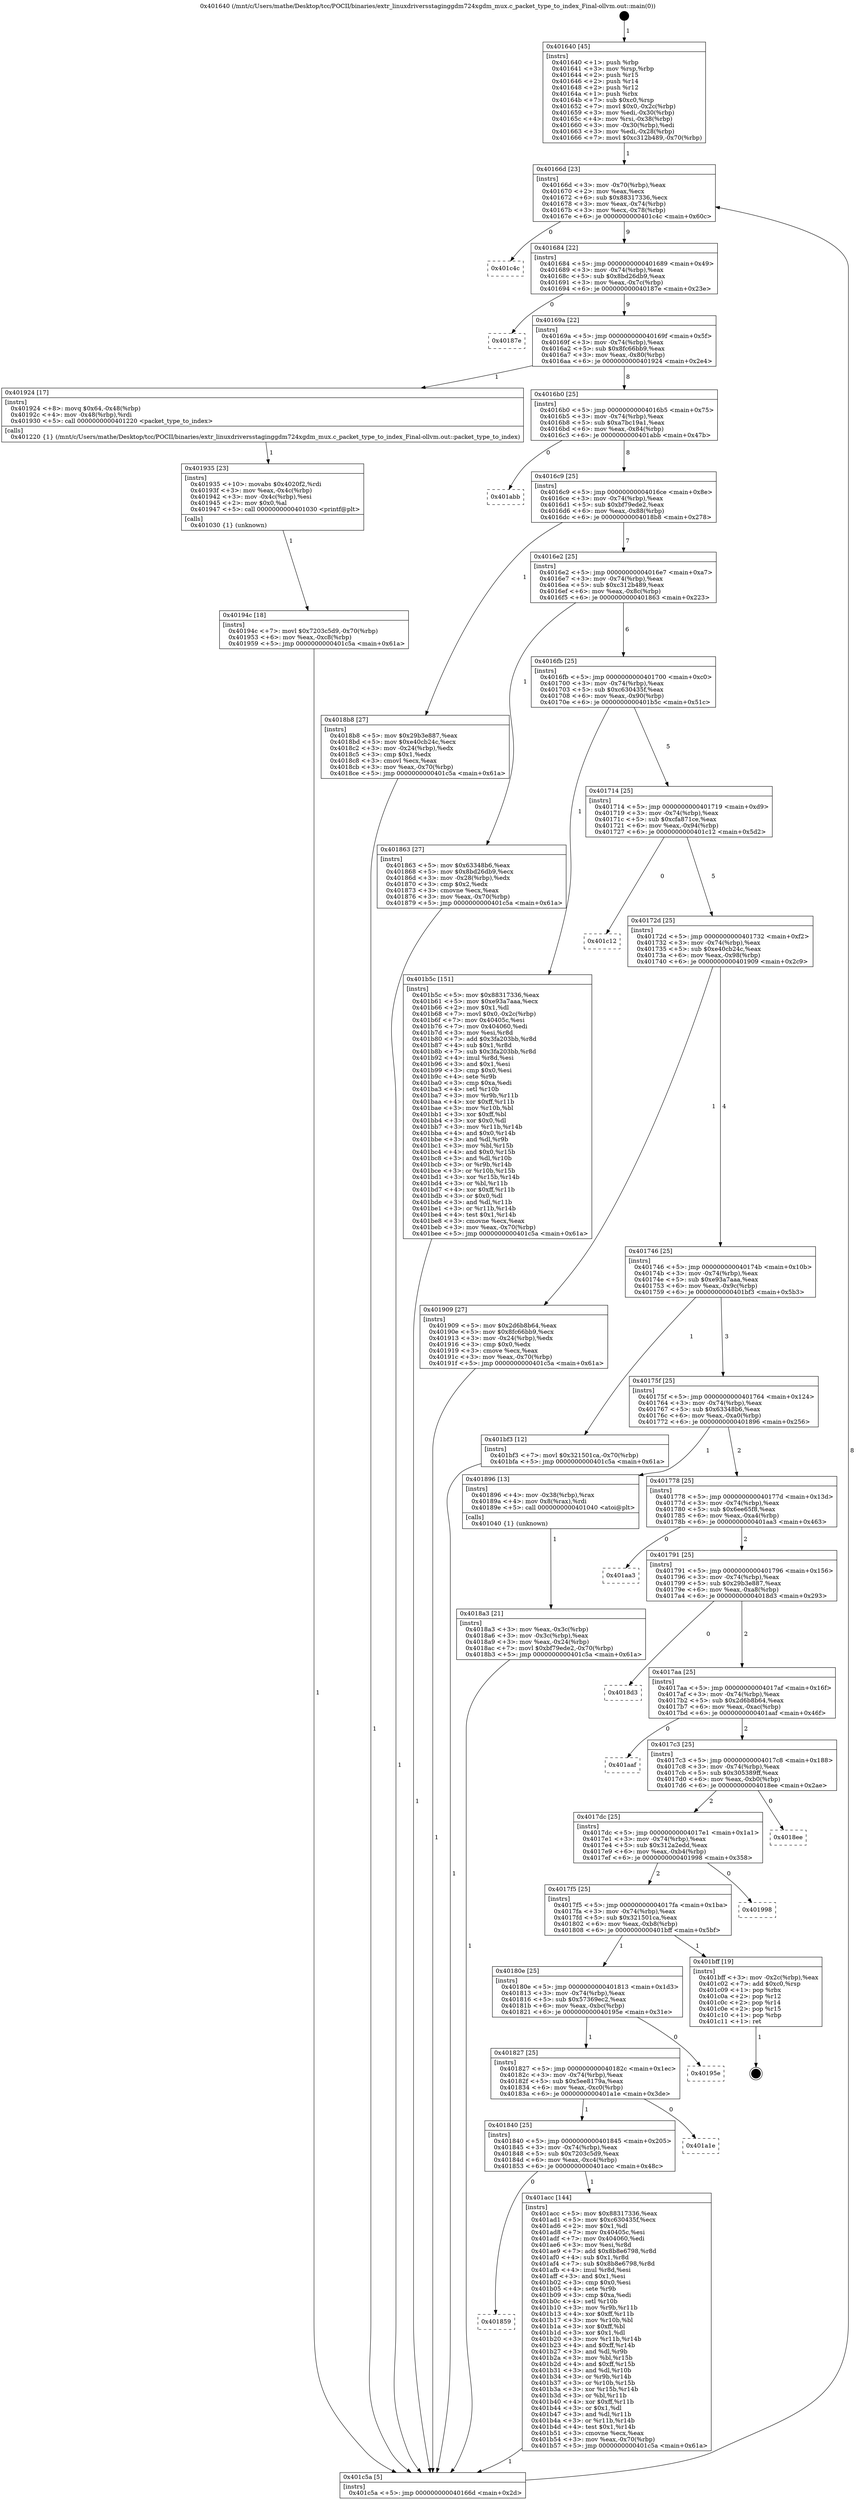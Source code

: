 digraph "0x401640" {
  label = "0x401640 (/mnt/c/Users/mathe/Desktop/tcc/POCII/binaries/extr_linuxdriversstaginggdm724xgdm_mux.c_packet_type_to_index_Final-ollvm.out::main(0))"
  labelloc = "t"
  node[shape=record]

  Entry [label="",width=0.3,height=0.3,shape=circle,fillcolor=black,style=filled]
  "0x40166d" [label="{
     0x40166d [23]\l
     | [instrs]\l
     &nbsp;&nbsp;0x40166d \<+3\>: mov -0x70(%rbp),%eax\l
     &nbsp;&nbsp;0x401670 \<+2\>: mov %eax,%ecx\l
     &nbsp;&nbsp;0x401672 \<+6\>: sub $0x88317336,%ecx\l
     &nbsp;&nbsp;0x401678 \<+3\>: mov %eax,-0x74(%rbp)\l
     &nbsp;&nbsp;0x40167b \<+3\>: mov %ecx,-0x78(%rbp)\l
     &nbsp;&nbsp;0x40167e \<+6\>: je 0000000000401c4c \<main+0x60c\>\l
  }"]
  "0x401c4c" [label="{
     0x401c4c\l
  }", style=dashed]
  "0x401684" [label="{
     0x401684 [22]\l
     | [instrs]\l
     &nbsp;&nbsp;0x401684 \<+5\>: jmp 0000000000401689 \<main+0x49\>\l
     &nbsp;&nbsp;0x401689 \<+3\>: mov -0x74(%rbp),%eax\l
     &nbsp;&nbsp;0x40168c \<+5\>: sub $0x8bd26db9,%eax\l
     &nbsp;&nbsp;0x401691 \<+3\>: mov %eax,-0x7c(%rbp)\l
     &nbsp;&nbsp;0x401694 \<+6\>: je 000000000040187e \<main+0x23e\>\l
  }"]
  Exit [label="",width=0.3,height=0.3,shape=circle,fillcolor=black,style=filled,peripheries=2]
  "0x40187e" [label="{
     0x40187e\l
  }", style=dashed]
  "0x40169a" [label="{
     0x40169a [22]\l
     | [instrs]\l
     &nbsp;&nbsp;0x40169a \<+5\>: jmp 000000000040169f \<main+0x5f\>\l
     &nbsp;&nbsp;0x40169f \<+3\>: mov -0x74(%rbp),%eax\l
     &nbsp;&nbsp;0x4016a2 \<+5\>: sub $0x8fc66bb9,%eax\l
     &nbsp;&nbsp;0x4016a7 \<+3\>: mov %eax,-0x80(%rbp)\l
     &nbsp;&nbsp;0x4016aa \<+6\>: je 0000000000401924 \<main+0x2e4\>\l
  }"]
  "0x401859" [label="{
     0x401859\l
  }", style=dashed]
  "0x401924" [label="{
     0x401924 [17]\l
     | [instrs]\l
     &nbsp;&nbsp;0x401924 \<+8\>: movq $0x64,-0x48(%rbp)\l
     &nbsp;&nbsp;0x40192c \<+4\>: mov -0x48(%rbp),%rdi\l
     &nbsp;&nbsp;0x401930 \<+5\>: call 0000000000401220 \<packet_type_to_index\>\l
     | [calls]\l
     &nbsp;&nbsp;0x401220 \{1\} (/mnt/c/Users/mathe/Desktop/tcc/POCII/binaries/extr_linuxdriversstaginggdm724xgdm_mux.c_packet_type_to_index_Final-ollvm.out::packet_type_to_index)\l
  }"]
  "0x4016b0" [label="{
     0x4016b0 [25]\l
     | [instrs]\l
     &nbsp;&nbsp;0x4016b0 \<+5\>: jmp 00000000004016b5 \<main+0x75\>\l
     &nbsp;&nbsp;0x4016b5 \<+3\>: mov -0x74(%rbp),%eax\l
     &nbsp;&nbsp;0x4016b8 \<+5\>: sub $0xa7bc19a1,%eax\l
     &nbsp;&nbsp;0x4016bd \<+6\>: mov %eax,-0x84(%rbp)\l
     &nbsp;&nbsp;0x4016c3 \<+6\>: je 0000000000401abb \<main+0x47b\>\l
  }"]
  "0x401acc" [label="{
     0x401acc [144]\l
     | [instrs]\l
     &nbsp;&nbsp;0x401acc \<+5\>: mov $0x88317336,%eax\l
     &nbsp;&nbsp;0x401ad1 \<+5\>: mov $0xc630435f,%ecx\l
     &nbsp;&nbsp;0x401ad6 \<+2\>: mov $0x1,%dl\l
     &nbsp;&nbsp;0x401ad8 \<+7\>: mov 0x40405c,%esi\l
     &nbsp;&nbsp;0x401adf \<+7\>: mov 0x404060,%edi\l
     &nbsp;&nbsp;0x401ae6 \<+3\>: mov %esi,%r8d\l
     &nbsp;&nbsp;0x401ae9 \<+7\>: add $0x8b8e6798,%r8d\l
     &nbsp;&nbsp;0x401af0 \<+4\>: sub $0x1,%r8d\l
     &nbsp;&nbsp;0x401af4 \<+7\>: sub $0x8b8e6798,%r8d\l
     &nbsp;&nbsp;0x401afb \<+4\>: imul %r8d,%esi\l
     &nbsp;&nbsp;0x401aff \<+3\>: and $0x1,%esi\l
     &nbsp;&nbsp;0x401b02 \<+3\>: cmp $0x0,%esi\l
     &nbsp;&nbsp;0x401b05 \<+4\>: sete %r9b\l
     &nbsp;&nbsp;0x401b09 \<+3\>: cmp $0xa,%edi\l
     &nbsp;&nbsp;0x401b0c \<+4\>: setl %r10b\l
     &nbsp;&nbsp;0x401b10 \<+3\>: mov %r9b,%r11b\l
     &nbsp;&nbsp;0x401b13 \<+4\>: xor $0xff,%r11b\l
     &nbsp;&nbsp;0x401b17 \<+3\>: mov %r10b,%bl\l
     &nbsp;&nbsp;0x401b1a \<+3\>: xor $0xff,%bl\l
     &nbsp;&nbsp;0x401b1d \<+3\>: xor $0x1,%dl\l
     &nbsp;&nbsp;0x401b20 \<+3\>: mov %r11b,%r14b\l
     &nbsp;&nbsp;0x401b23 \<+4\>: and $0xff,%r14b\l
     &nbsp;&nbsp;0x401b27 \<+3\>: and %dl,%r9b\l
     &nbsp;&nbsp;0x401b2a \<+3\>: mov %bl,%r15b\l
     &nbsp;&nbsp;0x401b2d \<+4\>: and $0xff,%r15b\l
     &nbsp;&nbsp;0x401b31 \<+3\>: and %dl,%r10b\l
     &nbsp;&nbsp;0x401b34 \<+3\>: or %r9b,%r14b\l
     &nbsp;&nbsp;0x401b37 \<+3\>: or %r10b,%r15b\l
     &nbsp;&nbsp;0x401b3a \<+3\>: xor %r15b,%r14b\l
     &nbsp;&nbsp;0x401b3d \<+3\>: or %bl,%r11b\l
     &nbsp;&nbsp;0x401b40 \<+4\>: xor $0xff,%r11b\l
     &nbsp;&nbsp;0x401b44 \<+3\>: or $0x1,%dl\l
     &nbsp;&nbsp;0x401b47 \<+3\>: and %dl,%r11b\l
     &nbsp;&nbsp;0x401b4a \<+3\>: or %r11b,%r14b\l
     &nbsp;&nbsp;0x401b4d \<+4\>: test $0x1,%r14b\l
     &nbsp;&nbsp;0x401b51 \<+3\>: cmovne %ecx,%eax\l
     &nbsp;&nbsp;0x401b54 \<+3\>: mov %eax,-0x70(%rbp)\l
     &nbsp;&nbsp;0x401b57 \<+5\>: jmp 0000000000401c5a \<main+0x61a\>\l
  }"]
  "0x401abb" [label="{
     0x401abb\l
  }", style=dashed]
  "0x4016c9" [label="{
     0x4016c9 [25]\l
     | [instrs]\l
     &nbsp;&nbsp;0x4016c9 \<+5\>: jmp 00000000004016ce \<main+0x8e\>\l
     &nbsp;&nbsp;0x4016ce \<+3\>: mov -0x74(%rbp),%eax\l
     &nbsp;&nbsp;0x4016d1 \<+5\>: sub $0xbf79ede2,%eax\l
     &nbsp;&nbsp;0x4016d6 \<+6\>: mov %eax,-0x88(%rbp)\l
     &nbsp;&nbsp;0x4016dc \<+6\>: je 00000000004018b8 \<main+0x278\>\l
  }"]
  "0x401840" [label="{
     0x401840 [25]\l
     | [instrs]\l
     &nbsp;&nbsp;0x401840 \<+5\>: jmp 0000000000401845 \<main+0x205\>\l
     &nbsp;&nbsp;0x401845 \<+3\>: mov -0x74(%rbp),%eax\l
     &nbsp;&nbsp;0x401848 \<+5\>: sub $0x7203c5d9,%eax\l
     &nbsp;&nbsp;0x40184d \<+6\>: mov %eax,-0xc4(%rbp)\l
     &nbsp;&nbsp;0x401853 \<+6\>: je 0000000000401acc \<main+0x48c\>\l
  }"]
  "0x4018b8" [label="{
     0x4018b8 [27]\l
     | [instrs]\l
     &nbsp;&nbsp;0x4018b8 \<+5\>: mov $0x29b3e887,%eax\l
     &nbsp;&nbsp;0x4018bd \<+5\>: mov $0xe40cb24c,%ecx\l
     &nbsp;&nbsp;0x4018c2 \<+3\>: mov -0x24(%rbp),%edx\l
     &nbsp;&nbsp;0x4018c5 \<+3\>: cmp $0x1,%edx\l
     &nbsp;&nbsp;0x4018c8 \<+3\>: cmovl %ecx,%eax\l
     &nbsp;&nbsp;0x4018cb \<+3\>: mov %eax,-0x70(%rbp)\l
     &nbsp;&nbsp;0x4018ce \<+5\>: jmp 0000000000401c5a \<main+0x61a\>\l
  }"]
  "0x4016e2" [label="{
     0x4016e2 [25]\l
     | [instrs]\l
     &nbsp;&nbsp;0x4016e2 \<+5\>: jmp 00000000004016e7 \<main+0xa7\>\l
     &nbsp;&nbsp;0x4016e7 \<+3\>: mov -0x74(%rbp),%eax\l
     &nbsp;&nbsp;0x4016ea \<+5\>: sub $0xc312b489,%eax\l
     &nbsp;&nbsp;0x4016ef \<+6\>: mov %eax,-0x8c(%rbp)\l
     &nbsp;&nbsp;0x4016f5 \<+6\>: je 0000000000401863 \<main+0x223\>\l
  }"]
  "0x401a1e" [label="{
     0x401a1e\l
  }", style=dashed]
  "0x401863" [label="{
     0x401863 [27]\l
     | [instrs]\l
     &nbsp;&nbsp;0x401863 \<+5\>: mov $0x63348b6,%eax\l
     &nbsp;&nbsp;0x401868 \<+5\>: mov $0x8bd26db9,%ecx\l
     &nbsp;&nbsp;0x40186d \<+3\>: mov -0x28(%rbp),%edx\l
     &nbsp;&nbsp;0x401870 \<+3\>: cmp $0x2,%edx\l
     &nbsp;&nbsp;0x401873 \<+3\>: cmovne %ecx,%eax\l
     &nbsp;&nbsp;0x401876 \<+3\>: mov %eax,-0x70(%rbp)\l
     &nbsp;&nbsp;0x401879 \<+5\>: jmp 0000000000401c5a \<main+0x61a\>\l
  }"]
  "0x4016fb" [label="{
     0x4016fb [25]\l
     | [instrs]\l
     &nbsp;&nbsp;0x4016fb \<+5\>: jmp 0000000000401700 \<main+0xc0\>\l
     &nbsp;&nbsp;0x401700 \<+3\>: mov -0x74(%rbp),%eax\l
     &nbsp;&nbsp;0x401703 \<+5\>: sub $0xc630435f,%eax\l
     &nbsp;&nbsp;0x401708 \<+6\>: mov %eax,-0x90(%rbp)\l
     &nbsp;&nbsp;0x40170e \<+6\>: je 0000000000401b5c \<main+0x51c\>\l
  }"]
  "0x401c5a" [label="{
     0x401c5a [5]\l
     | [instrs]\l
     &nbsp;&nbsp;0x401c5a \<+5\>: jmp 000000000040166d \<main+0x2d\>\l
  }"]
  "0x401640" [label="{
     0x401640 [45]\l
     | [instrs]\l
     &nbsp;&nbsp;0x401640 \<+1\>: push %rbp\l
     &nbsp;&nbsp;0x401641 \<+3\>: mov %rsp,%rbp\l
     &nbsp;&nbsp;0x401644 \<+2\>: push %r15\l
     &nbsp;&nbsp;0x401646 \<+2\>: push %r14\l
     &nbsp;&nbsp;0x401648 \<+2\>: push %r12\l
     &nbsp;&nbsp;0x40164a \<+1\>: push %rbx\l
     &nbsp;&nbsp;0x40164b \<+7\>: sub $0xc0,%rsp\l
     &nbsp;&nbsp;0x401652 \<+7\>: movl $0x0,-0x2c(%rbp)\l
     &nbsp;&nbsp;0x401659 \<+3\>: mov %edi,-0x30(%rbp)\l
     &nbsp;&nbsp;0x40165c \<+4\>: mov %rsi,-0x38(%rbp)\l
     &nbsp;&nbsp;0x401660 \<+3\>: mov -0x30(%rbp),%edi\l
     &nbsp;&nbsp;0x401663 \<+3\>: mov %edi,-0x28(%rbp)\l
     &nbsp;&nbsp;0x401666 \<+7\>: movl $0xc312b489,-0x70(%rbp)\l
  }"]
  "0x401827" [label="{
     0x401827 [25]\l
     | [instrs]\l
     &nbsp;&nbsp;0x401827 \<+5\>: jmp 000000000040182c \<main+0x1ec\>\l
     &nbsp;&nbsp;0x40182c \<+3\>: mov -0x74(%rbp),%eax\l
     &nbsp;&nbsp;0x40182f \<+5\>: sub $0x5ee8179a,%eax\l
     &nbsp;&nbsp;0x401834 \<+6\>: mov %eax,-0xc0(%rbp)\l
     &nbsp;&nbsp;0x40183a \<+6\>: je 0000000000401a1e \<main+0x3de\>\l
  }"]
  "0x401b5c" [label="{
     0x401b5c [151]\l
     | [instrs]\l
     &nbsp;&nbsp;0x401b5c \<+5\>: mov $0x88317336,%eax\l
     &nbsp;&nbsp;0x401b61 \<+5\>: mov $0xe93a7aaa,%ecx\l
     &nbsp;&nbsp;0x401b66 \<+2\>: mov $0x1,%dl\l
     &nbsp;&nbsp;0x401b68 \<+7\>: movl $0x0,-0x2c(%rbp)\l
     &nbsp;&nbsp;0x401b6f \<+7\>: mov 0x40405c,%esi\l
     &nbsp;&nbsp;0x401b76 \<+7\>: mov 0x404060,%edi\l
     &nbsp;&nbsp;0x401b7d \<+3\>: mov %esi,%r8d\l
     &nbsp;&nbsp;0x401b80 \<+7\>: add $0x3fa203bb,%r8d\l
     &nbsp;&nbsp;0x401b87 \<+4\>: sub $0x1,%r8d\l
     &nbsp;&nbsp;0x401b8b \<+7\>: sub $0x3fa203bb,%r8d\l
     &nbsp;&nbsp;0x401b92 \<+4\>: imul %r8d,%esi\l
     &nbsp;&nbsp;0x401b96 \<+3\>: and $0x1,%esi\l
     &nbsp;&nbsp;0x401b99 \<+3\>: cmp $0x0,%esi\l
     &nbsp;&nbsp;0x401b9c \<+4\>: sete %r9b\l
     &nbsp;&nbsp;0x401ba0 \<+3\>: cmp $0xa,%edi\l
     &nbsp;&nbsp;0x401ba3 \<+4\>: setl %r10b\l
     &nbsp;&nbsp;0x401ba7 \<+3\>: mov %r9b,%r11b\l
     &nbsp;&nbsp;0x401baa \<+4\>: xor $0xff,%r11b\l
     &nbsp;&nbsp;0x401bae \<+3\>: mov %r10b,%bl\l
     &nbsp;&nbsp;0x401bb1 \<+3\>: xor $0xff,%bl\l
     &nbsp;&nbsp;0x401bb4 \<+3\>: xor $0x0,%dl\l
     &nbsp;&nbsp;0x401bb7 \<+3\>: mov %r11b,%r14b\l
     &nbsp;&nbsp;0x401bba \<+4\>: and $0x0,%r14b\l
     &nbsp;&nbsp;0x401bbe \<+3\>: and %dl,%r9b\l
     &nbsp;&nbsp;0x401bc1 \<+3\>: mov %bl,%r15b\l
     &nbsp;&nbsp;0x401bc4 \<+4\>: and $0x0,%r15b\l
     &nbsp;&nbsp;0x401bc8 \<+3\>: and %dl,%r10b\l
     &nbsp;&nbsp;0x401bcb \<+3\>: or %r9b,%r14b\l
     &nbsp;&nbsp;0x401bce \<+3\>: or %r10b,%r15b\l
     &nbsp;&nbsp;0x401bd1 \<+3\>: xor %r15b,%r14b\l
     &nbsp;&nbsp;0x401bd4 \<+3\>: or %bl,%r11b\l
     &nbsp;&nbsp;0x401bd7 \<+4\>: xor $0xff,%r11b\l
     &nbsp;&nbsp;0x401bdb \<+3\>: or $0x0,%dl\l
     &nbsp;&nbsp;0x401bde \<+3\>: and %dl,%r11b\l
     &nbsp;&nbsp;0x401be1 \<+3\>: or %r11b,%r14b\l
     &nbsp;&nbsp;0x401be4 \<+4\>: test $0x1,%r14b\l
     &nbsp;&nbsp;0x401be8 \<+3\>: cmovne %ecx,%eax\l
     &nbsp;&nbsp;0x401beb \<+3\>: mov %eax,-0x70(%rbp)\l
     &nbsp;&nbsp;0x401bee \<+5\>: jmp 0000000000401c5a \<main+0x61a\>\l
  }"]
  "0x401714" [label="{
     0x401714 [25]\l
     | [instrs]\l
     &nbsp;&nbsp;0x401714 \<+5\>: jmp 0000000000401719 \<main+0xd9\>\l
     &nbsp;&nbsp;0x401719 \<+3\>: mov -0x74(%rbp),%eax\l
     &nbsp;&nbsp;0x40171c \<+5\>: sub $0xcfa871ce,%eax\l
     &nbsp;&nbsp;0x401721 \<+6\>: mov %eax,-0x94(%rbp)\l
     &nbsp;&nbsp;0x401727 \<+6\>: je 0000000000401c12 \<main+0x5d2\>\l
  }"]
  "0x40195e" [label="{
     0x40195e\l
  }", style=dashed]
  "0x401c12" [label="{
     0x401c12\l
  }", style=dashed]
  "0x40172d" [label="{
     0x40172d [25]\l
     | [instrs]\l
     &nbsp;&nbsp;0x40172d \<+5\>: jmp 0000000000401732 \<main+0xf2\>\l
     &nbsp;&nbsp;0x401732 \<+3\>: mov -0x74(%rbp),%eax\l
     &nbsp;&nbsp;0x401735 \<+5\>: sub $0xe40cb24c,%eax\l
     &nbsp;&nbsp;0x40173a \<+6\>: mov %eax,-0x98(%rbp)\l
     &nbsp;&nbsp;0x401740 \<+6\>: je 0000000000401909 \<main+0x2c9\>\l
  }"]
  "0x40180e" [label="{
     0x40180e [25]\l
     | [instrs]\l
     &nbsp;&nbsp;0x40180e \<+5\>: jmp 0000000000401813 \<main+0x1d3\>\l
     &nbsp;&nbsp;0x401813 \<+3\>: mov -0x74(%rbp),%eax\l
     &nbsp;&nbsp;0x401816 \<+5\>: sub $0x57369ec2,%eax\l
     &nbsp;&nbsp;0x40181b \<+6\>: mov %eax,-0xbc(%rbp)\l
     &nbsp;&nbsp;0x401821 \<+6\>: je 000000000040195e \<main+0x31e\>\l
  }"]
  "0x401909" [label="{
     0x401909 [27]\l
     | [instrs]\l
     &nbsp;&nbsp;0x401909 \<+5\>: mov $0x2d6b8b64,%eax\l
     &nbsp;&nbsp;0x40190e \<+5\>: mov $0x8fc66bb9,%ecx\l
     &nbsp;&nbsp;0x401913 \<+3\>: mov -0x24(%rbp),%edx\l
     &nbsp;&nbsp;0x401916 \<+3\>: cmp $0x0,%edx\l
     &nbsp;&nbsp;0x401919 \<+3\>: cmove %ecx,%eax\l
     &nbsp;&nbsp;0x40191c \<+3\>: mov %eax,-0x70(%rbp)\l
     &nbsp;&nbsp;0x40191f \<+5\>: jmp 0000000000401c5a \<main+0x61a\>\l
  }"]
  "0x401746" [label="{
     0x401746 [25]\l
     | [instrs]\l
     &nbsp;&nbsp;0x401746 \<+5\>: jmp 000000000040174b \<main+0x10b\>\l
     &nbsp;&nbsp;0x40174b \<+3\>: mov -0x74(%rbp),%eax\l
     &nbsp;&nbsp;0x40174e \<+5\>: sub $0xe93a7aaa,%eax\l
     &nbsp;&nbsp;0x401753 \<+6\>: mov %eax,-0x9c(%rbp)\l
     &nbsp;&nbsp;0x401759 \<+6\>: je 0000000000401bf3 \<main+0x5b3\>\l
  }"]
  "0x401bff" [label="{
     0x401bff [19]\l
     | [instrs]\l
     &nbsp;&nbsp;0x401bff \<+3\>: mov -0x2c(%rbp),%eax\l
     &nbsp;&nbsp;0x401c02 \<+7\>: add $0xc0,%rsp\l
     &nbsp;&nbsp;0x401c09 \<+1\>: pop %rbx\l
     &nbsp;&nbsp;0x401c0a \<+2\>: pop %r12\l
     &nbsp;&nbsp;0x401c0c \<+2\>: pop %r14\l
     &nbsp;&nbsp;0x401c0e \<+2\>: pop %r15\l
     &nbsp;&nbsp;0x401c10 \<+1\>: pop %rbp\l
     &nbsp;&nbsp;0x401c11 \<+1\>: ret\l
  }"]
  "0x401bf3" [label="{
     0x401bf3 [12]\l
     | [instrs]\l
     &nbsp;&nbsp;0x401bf3 \<+7\>: movl $0x321501ca,-0x70(%rbp)\l
     &nbsp;&nbsp;0x401bfa \<+5\>: jmp 0000000000401c5a \<main+0x61a\>\l
  }"]
  "0x40175f" [label="{
     0x40175f [25]\l
     | [instrs]\l
     &nbsp;&nbsp;0x40175f \<+5\>: jmp 0000000000401764 \<main+0x124\>\l
     &nbsp;&nbsp;0x401764 \<+3\>: mov -0x74(%rbp),%eax\l
     &nbsp;&nbsp;0x401767 \<+5\>: sub $0x63348b6,%eax\l
     &nbsp;&nbsp;0x40176c \<+6\>: mov %eax,-0xa0(%rbp)\l
     &nbsp;&nbsp;0x401772 \<+6\>: je 0000000000401896 \<main+0x256\>\l
  }"]
  "0x4017f5" [label="{
     0x4017f5 [25]\l
     | [instrs]\l
     &nbsp;&nbsp;0x4017f5 \<+5\>: jmp 00000000004017fa \<main+0x1ba\>\l
     &nbsp;&nbsp;0x4017fa \<+3\>: mov -0x74(%rbp),%eax\l
     &nbsp;&nbsp;0x4017fd \<+5\>: sub $0x321501ca,%eax\l
     &nbsp;&nbsp;0x401802 \<+6\>: mov %eax,-0xb8(%rbp)\l
     &nbsp;&nbsp;0x401808 \<+6\>: je 0000000000401bff \<main+0x5bf\>\l
  }"]
  "0x401896" [label="{
     0x401896 [13]\l
     | [instrs]\l
     &nbsp;&nbsp;0x401896 \<+4\>: mov -0x38(%rbp),%rax\l
     &nbsp;&nbsp;0x40189a \<+4\>: mov 0x8(%rax),%rdi\l
     &nbsp;&nbsp;0x40189e \<+5\>: call 0000000000401040 \<atoi@plt\>\l
     | [calls]\l
     &nbsp;&nbsp;0x401040 \{1\} (unknown)\l
  }"]
  "0x401778" [label="{
     0x401778 [25]\l
     | [instrs]\l
     &nbsp;&nbsp;0x401778 \<+5\>: jmp 000000000040177d \<main+0x13d\>\l
     &nbsp;&nbsp;0x40177d \<+3\>: mov -0x74(%rbp),%eax\l
     &nbsp;&nbsp;0x401780 \<+5\>: sub $0x6ee65f8,%eax\l
     &nbsp;&nbsp;0x401785 \<+6\>: mov %eax,-0xa4(%rbp)\l
     &nbsp;&nbsp;0x40178b \<+6\>: je 0000000000401aa3 \<main+0x463\>\l
  }"]
  "0x4018a3" [label="{
     0x4018a3 [21]\l
     | [instrs]\l
     &nbsp;&nbsp;0x4018a3 \<+3\>: mov %eax,-0x3c(%rbp)\l
     &nbsp;&nbsp;0x4018a6 \<+3\>: mov -0x3c(%rbp),%eax\l
     &nbsp;&nbsp;0x4018a9 \<+3\>: mov %eax,-0x24(%rbp)\l
     &nbsp;&nbsp;0x4018ac \<+7\>: movl $0xbf79ede2,-0x70(%rbp)\l
     &nbsp;&nbsp;0x4018b3 \<+5\>: jmp 0000000000401c5a \<main+0x61a\>\l
  }"]
  "0x401935" [label="{
     0x401935 [23]\l
     | [instrs]\l
     &nbsp;&nbsp;0x401935 \<+10\>: movabs $0x4020f2,%rdi\l
     &nbsp;&nbsp;0x40193f \<+3\>: mov %eax,-0x4c(%rbp)\l
     &nbsp;&nbsp;0x401942 \<+3\>: mov -0x4c(%rbp),%esi\l
     &nbsp;&nbsp;0x401945 \<+2\>: mov $0x0,%al\l
     &nbsp;&nbsp;0x401947 \<+5\>: call 0000000000401030 \<printf@plt\>\l
     | [calls]\l
     &nbsp;&nbsp;0x401030 \{1\} (unknown)\l
  }"]
  "0x40194c" [label="{
     0x40194c [18]\l
     | [instrs]\l
     &nbsp;&nbsp;0x40194c \<+7\>: movl $0x7203c5d9,-0x70(%rbp)\l
     &nbsp;&nbsp;0x401953 \<+6\>: mov %eax,-0xc8(%rbp)\l
     &nbsp;&nbsp;0x401959 \<+5\>: jmp 0000000000401c5a \<main+0x61a\>\l
  }"]
  "0x401998" [label="{
     0x401998\l
  }", style=dashed]
  "0x401aa3" [label="{
     0x401aa3\l
  }", style=dashed]
  "0x401791" [label="{
     0x401791 [25]\l
     | [instrs]\l
     &nbsp;&nbsp;0x401791 \<+5\>: jmp 0000000000401796 \<main+0x156\>\l
     &nbsp;&nbsp;0x401796 \<+3\>: mov -0x74(%rbp),%eax\l
     &nbsp;&nbsp;0x401799 \<+5\>: sub $0x29b3e887,%eax\l
     &nbsp;&nbsp;0x40179e \<+6\>: mov %eax,-0xa8(%rbp)\l
     &nbsp;&nbsp;0x4017a4 \<+6\>: je 00000000004018d3 \<main+0x293\>\l
  }"]
  "0x4017dc" [label="{
     0x4017dc [25]\l
     | [instrs]\l
     &nbsp;&nbsp;0x4017dc \<+5\>: jmp 00000000004017e1 \<main+0x1a1\>\l
     &nbsp;&nbsp;0x4017e1 \<+3\>: mov -0x74(%rbp),%eax\l
     &nbsp;&nbsp;0x4017e4 \<+5\>: sub $0x312a2edd,%eax\l
     &nbsp;&nbsp;0x4017e9 \<+6\>: mov %eax,-0xb4(%rbp)\l
     &nbsp;&nbsp;0x4017ef \<+6\>: je 0000000000401998 \<main+0x358\>\l
  }"]
  "0x4018d3" [label="{
     0x4018d3\l
  }", style=dashed]
  "0x4017aa" [label="{
     0x4017aa [25]\l
     | [instrs]\l
     &nbsp;&nbsp;0x4017aa \<+5\>: jmp 00000000004017af \<main+0x16f\>\l
     &nbsp;&nbsp;0x4017af \<+3\>: mov -0x74(%rbp),%eax\l
     &nbsp;&nbsp;0x4017b2 \<+5\>: sub $0x2d6b8b64,%eax\l
     &nbsp;&nbsp;0x4017b7 \<+6\>: mov %eax,-0xac(%rbp)\l
     &nbsp;&nbsp;0x4017bd \<+6\>: je 0000000000401aaf \<main+0x46f\>\l
  }"]
  "0x4018ee" [label="{
     0x4018ee\l
  }", style=dashed]
  "0x401aaf" [label="{
     0x401aaf\l
  }", style=dashed]
  "0x4017c3" [label="{
     0x4017c3 [25]\l
     | [instrs]\l
     &nbsp;&nbsp;0x4017c3 \<+5\>: jmp 00000000004017c8 \<main+0x188\>\l
     &nbsp;&nbsp;0x4017c8 \<+3\>: mov -0x74(%rbp),%eax\l
     &nbsp;&nbsp;0x4017cb \<+5\>: sub $0x305389ff,%eax\l
     &nbsp;&nbsp;0x4017d0 \<+6\>: mov %eax,-0xb0(%rbp)\l
     &nbsp;&nbsp;0x4017d6 \<+6\>: je 00000000004018ee \<main+0x2ae\>\l
  }"]
  Entry -> "0x401640" [label=" 1"]
  "0x40166d" -> "0x401c4c" [label=" 0"]
  "0x40166d" -> "0x401684" [label=" 9"]
  "0x401bff" -> Exit [label=" 1"]
  "0x401684" -> "0x40187e" [label=" 0"]
  "0x401684" -> "0x40169a" [label=" 9"]
  "0x401bf3" -> "0x401c5a" [label=" 1"]
  "0x40169a" -> "0x401924" [label=" 1"]
  "0x40169a" -> "0x4016b0" [label=" 8"]
  "0x401b5c" -> "0x401c5a" [label=" 1"]
  "0x4016b0" -> "0x401abb" [label=" 0"]
  "0x4016b0" -> "0x4016c9" [label=" 8"]
  "0x401acc" -> "0x401c5a" [label=" 1"]
  "0x4016c9" -> "0x4018b8" [label=" 1"]
  "0x4016c9" -> "0x4016e2" [label=" 7"]
  "0x401840" -> "0x401acc" [label=" 1"]
  "0x4016e2" -> "0x401863" [label=" 1"]
  "0x4016e2" -> "0x4016fb" [label=" 6"]
  "0x401863" -> "0x401c5a" [label=" 1"]
  "0x401640" -> "0x40166d" [label=" 1"]
  "0x401c5a" -> "0x40166d" [label=" 8"]
  "0x401840" -> "0x401859" [label=" 0"]
  "0x4016fb" -> "0x401b5c" [label=" 1"]
  "0x4016fb" -> "0x401714" [label=" 5"]
  "0x401827" -> "0x401a1e" [label=" 0"]
  "0x401714" -> "0x401c12" [label=" 0"]
  "0x401714" -> "0x40172d" [label=" 5"]
  "0x401827" -> "0x401840" [label=" 1"]
  "0x40172d" -> "0x401909" [label=" 1"]
  "0x40172d" -> "0x401746" [label=" 4"]
  "0x40180e" -> "0x40195e" [label=" 0"]
  "0x401746" -> "0x401bf3" [label=" 1"]
  "0x401746" -> "0x40175f" [label=" 3"]
  "0x40180e" -> "0x401827" [label=" 1"]
  "0x40175f" -> "0x401896" [label=" 1"]
  "0x40175f" -> "0x401778" [label=" 2"]
  "0x401896" -> "0x4018a3" [label=" 1"]
  "0x4018a3" -> "0x401c5a" [label=" 1"]
  "0x4018b8" -> "0x401c5a" [label=" 1"]
  "0x401909" -> "0x401c5a" [label=" 1"]
  "0x401924" -> "0x401935" [label=" 1"]
  "0x401935" -> "0x40194c" [label=" 1"]
  "0x40194c" -> "0x401c5a" [label=" 1"]
  "0x4017f5" -> "0x401bff" [label=" 1"]
  "0x401778" -> "0x401aa3" [label=" 0"]
  "0x401778" -> "0x401791" [label=" 2"]
  "0x4017f5" -> "0x40180e" [label=" 1"]
  "0x401791" -> "0x4018d3" [label=" 0"]
  "0x401791" -> "0x4017aa" [label=" 2"]
  "0x4017dc" -> "0x401998" [label=" 0"]
  "0x4017aa" -> "0x401aaf" [label=" 0"]
  "0x4017aa" -> "0x4017c3" [label=" 2"]
  "0x4017dc" -> "0x4017f5" [label=" 2"]
  "0x4017c3" -> "0x4018ee" [label=" 0"]
  "0x4017c3" -> "0x4017dc" [label=" 2"]
}
